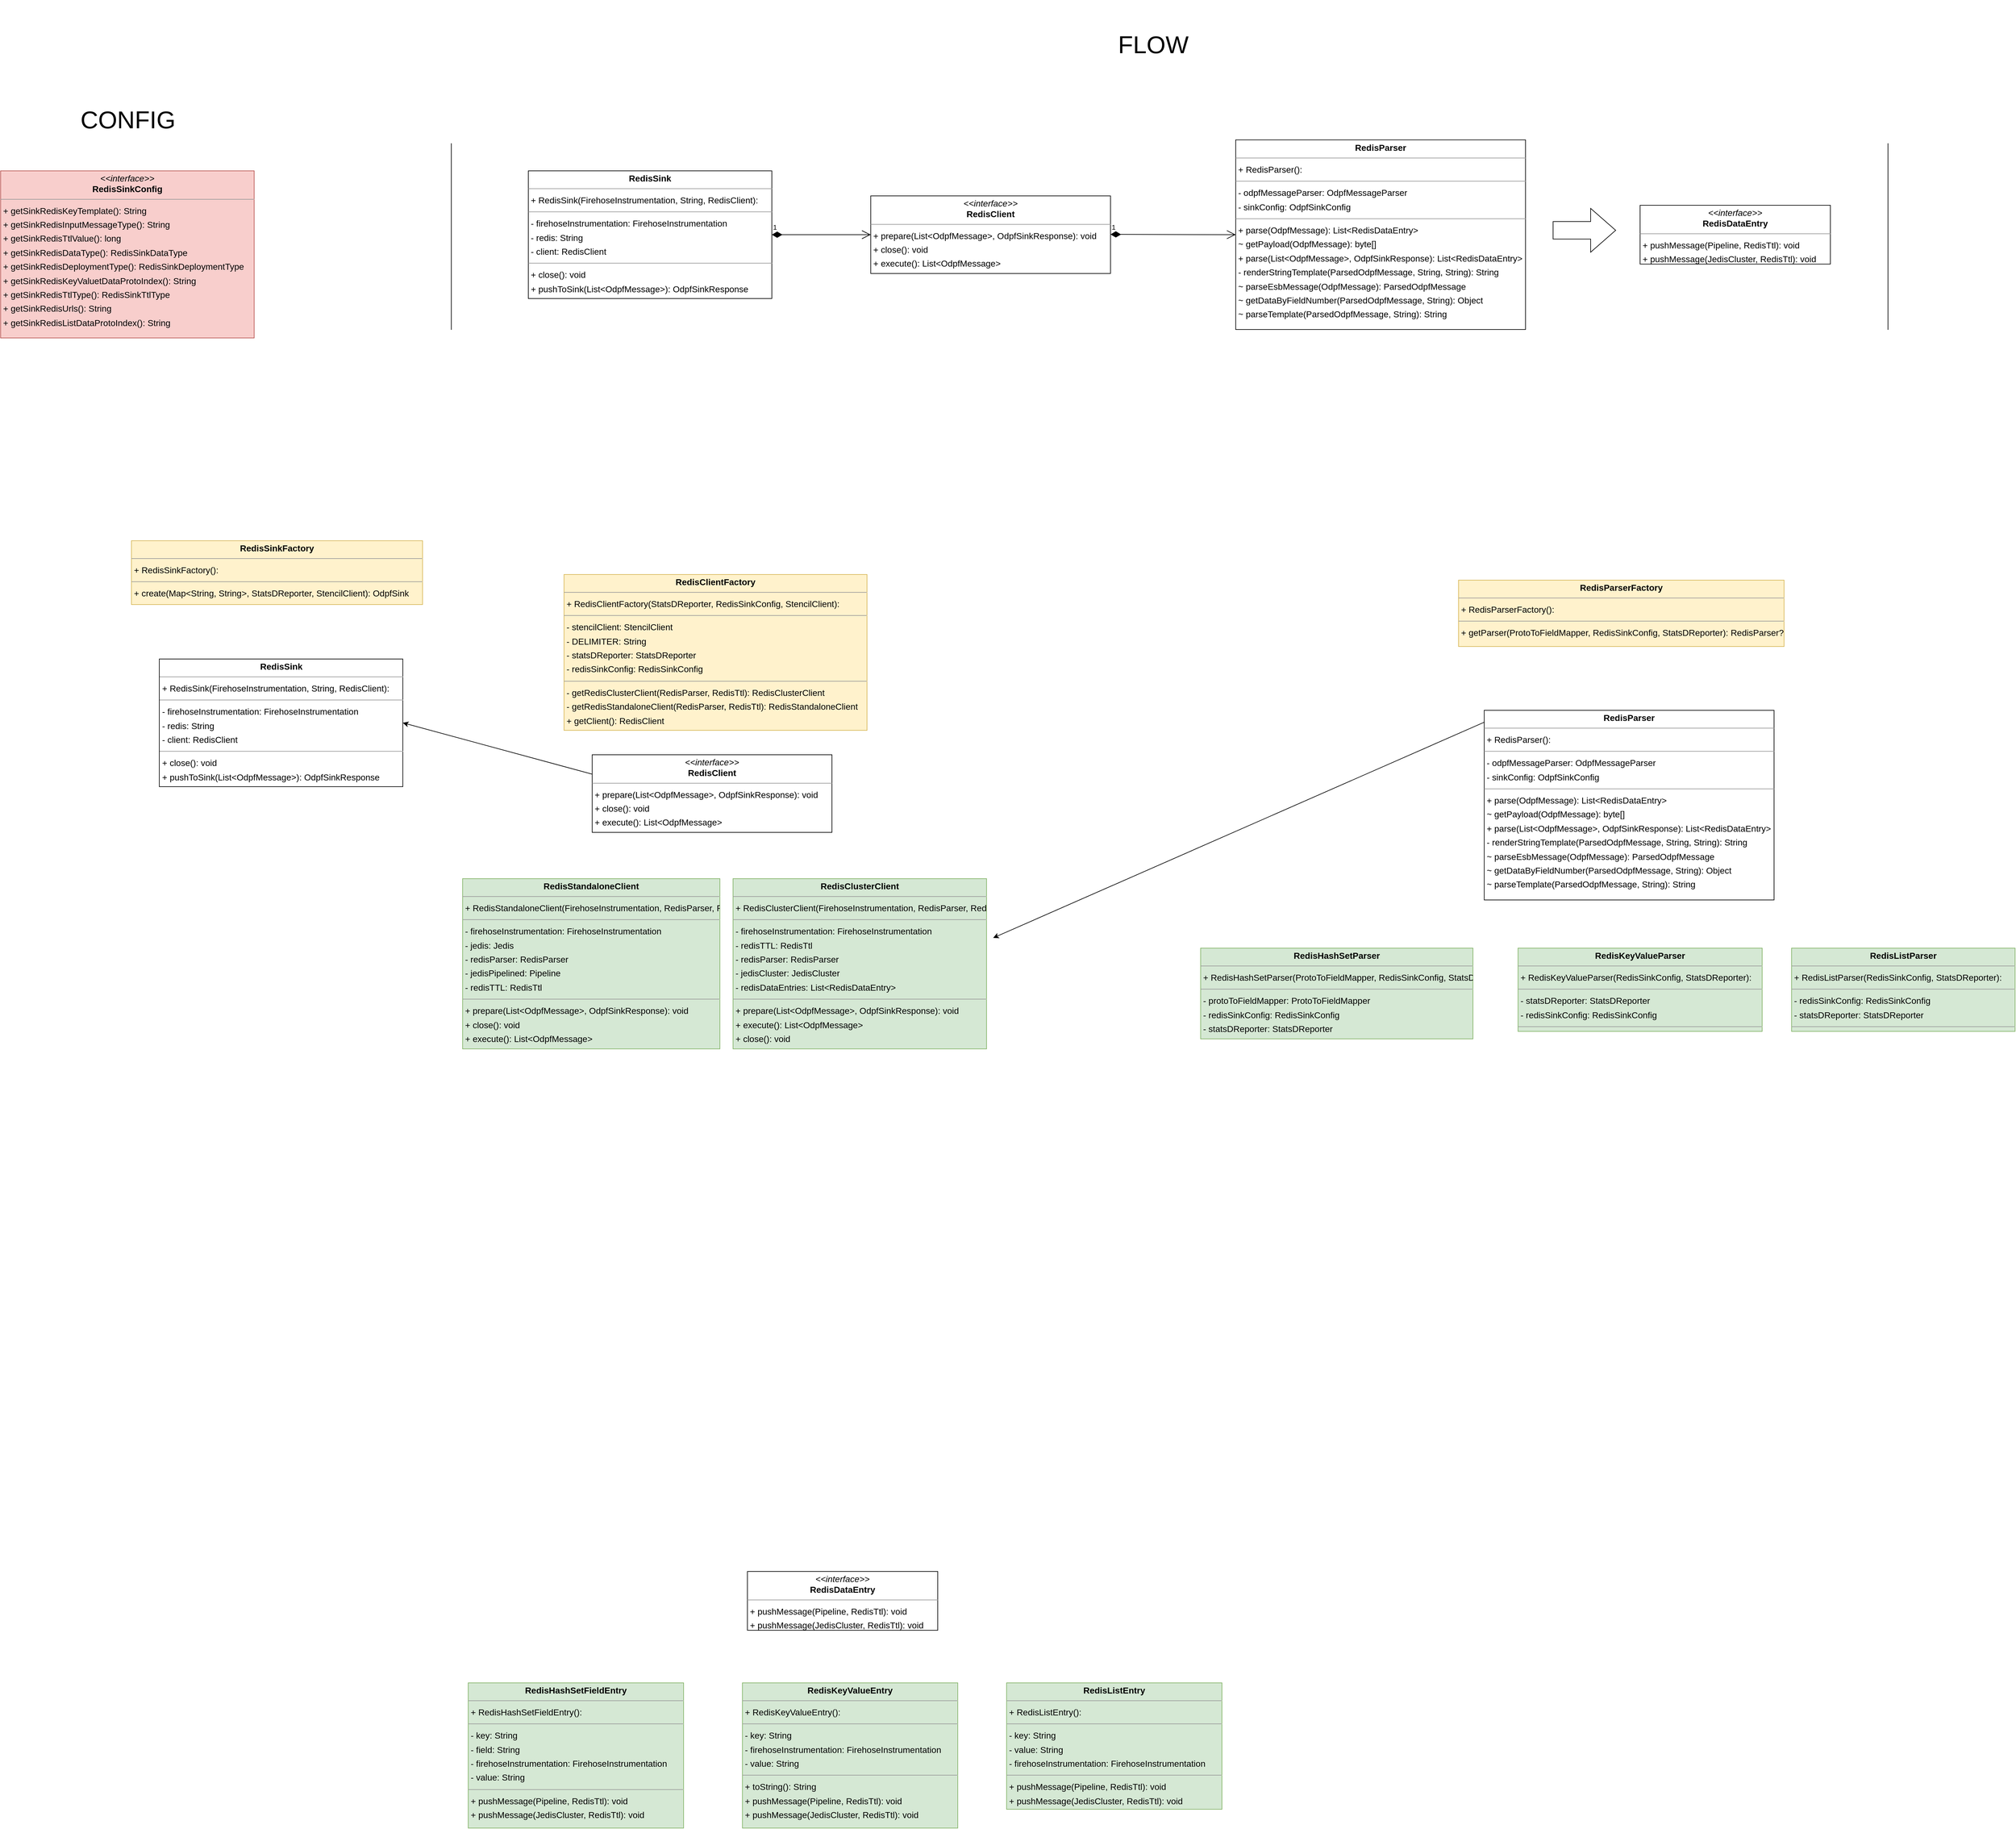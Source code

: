 <mxfile version="20.2.0" type="device"><diagram id="-yzV8Rxxsx1IzovnyUAG" name="Page-1"><mxGraphModel dx="-3530" dy="5695" grid="1" gridSize="9" guides="1" tooltips="1" connect="1" arrows="1" fold="1" page="0" pageScale="1" pageWidth="827" pageHeight="1169" background="none" math="0" shadow="0"><root><mxCell id="0"/><mxCell id="1" parent="0"/><mxCell id="node1" value="&lt;p style=&quot;margin:0px;margin-top:4px;text-align:center;&quot;&gt;&lt;i&gt;&amp;lt;&amp;lt;interface&amp;gt;&amp;gt;&lt;/i&gt;&lt;br/&gt;&lt;b&gt;RedisClient&lt;/b&gt;&lt;/p&gt;&lt;hr size=&quot;1&quot;/&gt;&lt;p style=&quot;margin:0 0 0 4px;line-height:1.6;&quot;&gt;+ prepare(List&amp;lt;OdpfMessage&amp;gt;, OdpfSinkResponse): void&lt;br/&gt;+ close(): void&lt;br/&gt;+ execute(): List&amp;lt;OdpfMessage&amp;gt;&lt;/p&gt;" style="verticalAlign=top;align=left;overflow=fill;fontSize=14;fontFamily=Helvetica;html=1;rounded=0;shadow=0;comic=0;labelBackgroundColor=none;strokeWidth=1;" parent="1" vertex="1"><mxGeometry x="8262" y="-837" width="383" height="124" as="geometry"/></mxCell><mxCell id="node15" value="&lt;p style=&quot;margin:0px;margin-top:4px;text-align:center;&quot;&gt;&lt;b&gt;RedisClientFactory&lt;/b&gt;&lt;/p&gt;&lt;hr size=&quot;1&quot;/&gt;&lt;p style=&quot;margin:0 0 0 4px;line-height:1.6;&quot;&gt;+ RedisClientFactory(StatsDReporter, RedisSinkConfig, StencilClient): &lt;/p&gt;&lt;hr size=&quot;1&quot;/&gt;&lt;p style=&quot;margin:0 0 0 4px;line-height:1.6;&quot;&gt;- stencilClient: StencilClient&lt;br/&gt;- DELIMITER: String&lt;br/&gt;- statsDReporter: StatsDReporter&lt;br/&gt;- redisSinkConfig: RedisSinkConfig&lt;/p&gt;&lt;hr size=&quot;1&quot;/&gt;&lt;p style=&quot;margin:0 0 0 4px;line-height:1.6;&quot;&gt;- getRedisClusterClient(RedisParser, RedisTtl): RedisClusterClient&lt;br/&gt;- getRedisStandaloneClient(RedisParser, RedisTtl): RedisStandaloneClient&lt;br/&gt;+ getClient(): RedisClient&lt;/p&gt;" style="verticalAlign=top;align=left;overflow=fill;fontSize=14;fontFamily=Helvetica;html=1;rounded=0;shadow=0;comic=0;labelBackgroundColor=none;strokeWidth=1;fillColor=#fff2cc;strokeColor=#d6b656;" parent="1" vertex="1"><mxGeometry x="8217" y="-1125" width="484" height="249" as="geometry"/></mxCell><mxCell id="node7" value="&lt;p style=&quot;margin:0px;margin-top:4px;text-align:center;&quot;&gt;&lt;b&gt;RedisClusterClient&lt;/b&gt;&lt;/p&gt;&lt;hr size=&quot;1&quot;/&gt;&lt;p style=&quot;margin:0 0 0 4px;line-height:1.6;&quot;&gt;+ RedisClusterClient(FirehoseInstrumentation, RedisParser, RedisTtl, JedisCluster): &lt;/p&gt;&lt;hr size=&quot;1&quot;/&gt;&lt;p style=&quot;margin:0 0 0 4px;line-height:1.6;&quot;&gt;- firehoseInstrumentation: FirehoseInstrumentation&lt;br/&gt;- redisTTL: RedisTtl&lt;br/&gt;- redisParser: RedisParser&lt;br/&gt;- jedisCluster: JedisCluster&lt;br/&gt;- redisDataEntries: List&amp;lt;RedisDataEntry&amp;gt;&lt;/p&gt;&lt;hr size=&quot;1&quot;/&gt;&lt;p style=&quot;margin:0 0 0 4px;line-height:1.6;&quot;&gt;+ prepare(List&amp;lt;OdpfMessage&amp;gt;, OdpfSinkResponse): void&lt;br/&gt;+ execute(): List&amp;lt;OdpfMessage&amp;gt;&lt;br/&gt;+ close(): void&lt;/p&gt;" style="verticalAlign=top;align=left;overflow=fill;fontSize=14;fontFamily=Helvetica;html=1;rounded=0;shadow=0;comic=0;labelBackgroundColor=none;strokeWidth=1;fillColor=#d5e8d4;strokeColor=#82b366;" parent="1" vertex="1"><mxGeometry x="8487" y="-639" width="405" height="272" as="geometry"/></mxCell><mxCell id="node4" value="&lt;p style=&quot;margin:0px;margin-top:4px;text-align:center;&quot;&gt;&lt;b&gt;RedisHashSetFieldEntry&lt;/b&gt;&lt;/p&gt;&lt;hr size=&quot;1&quot;/&gt;&lt;p style=&quot;margin:0 0 0 4px;line-height:1.6;&quot;&gt;+ RedisHashSetFieldEntry(): &lt;/p&gt;&lt;hr size=&quot;1&quot;/&gt;&lt;p style=&quot;margin:0 0 0 4px;line-height:1.6;&quot;&gt;- key: String&lt;br/&gt;- field: String&lt;br/&gt;- firehoseInstrumentation: FirehoseInstrumentation&lt;br/&gt;- value: String&lt;/p&gt;&lt;hr size=&quot;1&quot;/&gt;&lt;p style=&quot;margin:0 0 0 4px;line-height:1.6;&quot;&gt;+ pushMessage(Pipeline, RedisTtl): void&lt;br/&gt;+ pushMessage(JedisCluster, RedisTtl): void&lt;/p&gt;" style="verticalAlign=top;align=left;overflow=fill;fontSize=14;fontFamily=Helvetica;html=1;rounded=0;shadow=0;comic=0;labelBackgroundColor=none;strokeWidth=1;fillColor=#d5e8d4;strokeColor=#82b366;" parent="1" vertex="1"><mxGeometry x="8064" y="646" width="344" height="232" as="geometry"/></mxCell><mxCell id="node8" value="&lt;p style=&quot;margin:0px;margin-top:4px;text-align:center;&quot;&gt;&lt;b&gt;RedisHashSetParser&lt;/b&gt;&lt;/p&gt;&lt;hr size=&quot;1&quot;/&gt;&lt;p style=&quot;margin:0 0 0 4px;line-height:1.6;&quot;&gt;+ RedisHashSetParser(ProtoToFieldMapper, RedisSinkConfig, StatsDReporter): &lt;/p&gt;&lt;hr size=&quot;1&quot;/&gt;&lt;p style=&quot;margin:0 0 0 4px;line-height:1.6;&quot;&gt;- protoToFieldMapper: ProtoToFieldMapper&lt;br/&gt;- redisSinkConfig: RedisSinkConfig&lt;br/&gt;- statsDReporter: StatsDReporter&lt;/p&gt;&lt;hr size=&quot;1&quot;/&gt;&lt;p style=&quot;margin:0 0 0 4px;line-height:1.6;&quot;&gt;+ parse(OdpfMessage): List&amp;lt;RedisDataEntry&amp;gt;&lt;/p&gt;" style="verticalAlign=top;align=left;overflow=fill;fontSize=14;fontFamily=Helvetica;html=1;rounded=0;shadow=0;comic=0;labelBackgroundColor=none;strokeWidth=1;fillColor=#d5e8d4;strokeColor=#82b366;" parent="1" vertex="1"><mxGeometry x="9234" y="-528" width="435" height="145" as="geometry"/></mxCell><mxCell id="node9" value="&lt;p style=&quot;margin:0px;margin-top:4px;text-align:center;&quot;&gt;&lt;b&gt;RedisKeyValueEntry&lt;/b&gt;&lt;/p&gt;&lt;hr size=&quot;1&quot;/&gt;&lt;p style=&quot;margin:0 0 0 4px;line-height:1.6;&quot;&gt;+ RedisKeyValueEntry(): &lt;/p&gt;&lt;hr size=&quot;1&quot;/&gt;&lt;p style=&quot;margin:0 0 0 4px;line-height:1.6;&quot;&gt;- key: String&lt;br/&gt;- firehoseInstrumentation: FirehoseInstrumentation&lt;br/&gt;- value: String&lt;/p&gt;&lt;hr size=&quot;1&quot;/&gt;&lt;p style=&quot;margin:0 0 0 4px;line-height:1.6;&quot;&gt;+ toString(): String&lt;br/&gt;+ pushMessage(Pipeline, RedisTtl): void&lt;br/&gt;+ pushMessage(JedisCluster, RedisTtl): void&lt;/p&gt;" style="verticalAlign=top;align=left;overflow=fill;fontSize=14;fontFamily=Helvetica;html=1;rounded=0;shadow=0;comic=0;labelBackgroundColor=none;strokeWidth=1;fillColor=#d5e8d4;strokeColor=#82b366;" parent="1" vertex="1"><mxGeometry x="8502" y="646" width="344" height="232" as="geometry"/></mxCell><mxCell id="node10" value="&lt;p style=&quot;margin:0px;margin-top:4px;text-align:center;&quot;&gt;&lt;b&gt;RedisKeyValueParser&lt;/b&gt;&lt;/p&gt;&lt;hr size=&quot;1&quot;/&gt;&lt;p style=&quot;margin:0 0 0 4px;line-height:1.6;&quot;&gt;+ RedisKeyValueParser(RedisSinkConfig, StatsDReporter): &lt;/p&gt;&lt;hr size=&quot;1&quot;/&gt;&lt;p style=&quot;margin:0 0 0 4px;line-height:1.6;&quot;&gt;- statsDReporter: StatsDReporter&lt;br/&gt;- redisSinkConfig: RedisSinkConfig&lt;/p&gt;&lt;hr size=&quot;1&quot;/&gt;&lt;p style=&quot;margin:0 0 0 4px;line-height:1.6;&quot;&gt;+ parse(OdpfMessage): List&amp;lt;RedisDataEntry&amp;gt;&lt;/p&gt;" style="verticalAlign=top;align=left;overflow=fill;fontSize=14;fontFamily=Helvetica;html=1;rounded=0;shadow=0;comic=0;labelBackgroundColor=none;strokeWidth=1;fillColor=#d5e8d4;strokeColor=#82b366;" parent="1" vertex="1"><mxGeometry x="9741" y="-528" width="390" height="133" as="geometry"/></mxCell><mxCell id="node13" value="&lt;p style=&quot;margin:0px;margin-top:4px;text-align:center;&quot;&gt;&lt;b&gt;RedisListEntry&lt;/b&gt;&lt;/p&gt;&lt;hr size=&quot;1&quot;/&gt;&lt;p style=&quot;margin:0 0 0 4px;line-height:1.6;&quot;&gt;+ RedisListEntry(): &lt;/p&gt;&lt;hr size=&quot;1&quot;/&gt;&lt;p style=&quot;margin:0 0 0 4px;line-height:1.6;&quot;&gt;- key: String&lt;br/&gt;- value: String&lt;br/&gt;- firehoseInstrumentation: FirehoseInstrumentation&lt;/p&gt;&lt;hr size=&quot;1&quot;/&gt;&lt;p style=&quot;margin:0 0 0 4px;line-height:1.6;&quot;&gt;+ pushMessage(Pipeline, RedisTtl): void&lt;br/&gt;+ pushMessage(JedisCluster, RedisTtl): void&lt;/p&gt;" style="verticalAlign=top;align=left;overflow=fill;fontSize=14;fontFamily=Helvetica;html=1;rounded=0;shadow=0;comic=0;labelBackgroundColor=none;strokeWidth=1;fillColor=#d5e8d4;strokeColor=#82b366;" parent="1" vertex="1"><mxGeometry x="8924" y="646" width="344" height="202" as="geometry"/></mxCell><mxCell id="node2" value="&lt;p style=&quot;margin:0px;margin-top:4px;text-align:center;&quot;&gt;&lt;b&gt;RedisListParser&lt;/b&gt;&lt;/p&gt;&lt;hr size=&quot;1&quot;/&gt;&lt;p style=&quot;margin:0 0 0 4px;line-height:1.6;&quot;&gt;+ RedisListParser(RedisSinkConfig, StatsDReporter): &lt;/p&gt;&lt;hr size=&quot;1&quot;/&gt;&lt;p style=&quot;margin:0 0 0 4px;line-height:1.6;&quot;&gt;- redisSinkConfig: RedisSinkConfig&lt;br/&gt;- statsDReporter: StatsDReporter&lt;/p&gt;&lt;hr size=&quot;1&quot;/&gt;&lt;p style=&quot;margin:0 0 0 4px;line-height:1.6;&quot;&gt;+ parse(OdpfMessage): List&amp;lt;RedisDataEntry&amp;gt;&lt;/p&gt;" style="verticalAlign=top;align=left;overflow=fill;fontSize=14;fontFamily=Helvetica;html=1;rounded=0;shadow=0;comic=0;labelBackgroundColor=none;strokeWidth=1;fillColor=#d5e8d4;strokeColor=#82b366;" parent="1" vertex="1"><mxGeometry x="10178" y="-528" width="357" height="133" as="geometry"/></mxCell><mxCell id="node14" value="&lt;p style=&quot;margin:0px;margin-top:4px;text-align:center;&quot;&gt;&lt;b&gt;RedisParserFactory&lt;/b&gt;&lt;/p&gt;&lt;hr size=&quot;1&quot;/&gt;&lt;p style=&quot;margin:0 0 0 4px;line-height:1.6;&quot;&gt;+ RedisParserFactory(): &lt;/p&gt;&lt;hr size=&quot;1&quot;/&gt;&lt;p style=&quot;margin:0 0 0 4px;line-height:1.6;&quot;&gt;+ getParser(ProtoToFieldMapper, RedisSinkConfig, StatsDReporter): RedisParser?&lt;/p&gt;" style="verticalAlign=top;align=left;overflow=fill;fontSize=14;fontFamily=Helvetica;html=1;rounded=0;shadow=0;comic=0;labelBackgroundColor=none;strokeWidth=1;fillColor=#fff2cc;strokeColor=#d6b656;" parent="1" vertex="1"><mxGeometry x="9646" y="-1116" width="520" height="106" as="geometry"/></mxCell><mxCell id="node12" value="&lt;p style=&quot;margin:0px;margin-top:4px;text-align:center;&quot;&gt;&lt;b&gt;RedisSink&lt;/b&gt;&lt;/p&gt;&lt;hr size=&quot;1&quot;/&gt;&lt;p style=&quot;margin:0 0 0 4px;line-height:1.6;&quot;&gt;+ RedisSink(FirehoseInstrumentation, String, RedisClient): &lt;/p&gt;&lt;hr size=&quot;1&quot;/&gt;&lt;p style=&quot;margin:0 0 0 4px;line-height:1.6;&quot;&gt;- firehoseInstrumentation: FirehoseInstrumentation&lt;br/&gt;- redis: String&lt;br/&gt;- client: RedisClient&lt;/p&gt;&lt;hr size=&quot;1&quot;/&gt;&lt;p style=&quot;margin:0 0 0 4px;line-height:1.6;&quot;&gt;+ close(): void&lt;br/&gt;+ pushToSink(List&amp;lt;OdpfMessage&amp;gt;): OdpfSinkResponse&lt;/p&gt;" style="verticalAlign=top;align=left;overflow=fill;fontSize=14;fontFamily=Helvetica;html=1;rounded=0;shadow=0;comic=0;labelBackgroundColor=none;strokeWidth=1;" parent="1" vertex="1"><mxGeometry x="7570.5" y="-990" width="389" height="204" as="geometry"/></mxCell><mxCell id="node0" value="&lt;p style=&quot;margin:0px;margin-top:4px;text-align:center;&quot;&gt;&lt;i&gt;&amp;lt;&amp;lt;interface&amp;gt;&amp;gt;&lt;/i&gt;&lt;br/&gt;&lt;b&gt;RedisSinkConfig&lt;/b&gt;&lt;/p&gt;&lt;hr size=&quot;1&quot;/&gt;&lt;p style=&quot;margin:0 0 0 4px;line-height:1.6;&quot;&gt;+ getSinkRedisKeyTemplate(): String&lt;br/&gt;+ getSinkRedisInputMessageType(): String&lt;br/&gt;+ getSinkRedisTtlValue(): long&lt;br/&gt;+ getSinkRedisDataType(): RedisSinkDataType&lt;br/&gt;+ getSinkRedisDeploymentType(): RedisSinkDeploymentType&lt;br/&gt;+ getSinkRedisKeyValuetDataProtoIndex(): String&lt;br/&gt;+ getSinkRedisTtlType(): RedisSinkTtlType&lt;br/&gt;+ getSinkRedisUrls(): String&lt;br/&gt;+ getSinkRedisListDataProtoIndex(): String&lt;/p&gt;" style="verticalAlign=top;align=left;overflow=fill;fontSize=14;fontFamily=Helvetica;html=1;rounded=0;shadow=0;comic=0;labelBackgroundColor=none;strokeWidth=1;fillColor=#f8cecc;strokeColor=#b85450;" parent="1" vertex="1"><mxGeometry x="7317" y="-1770" width="405" height="267" as="geometry"/></mxCell><mxCell id="node3" value="&lt;p style=&quot;margin:0px;margin-top:4px;text-align:center;&quot;&gt;&lt;b&gt;RedisSinkFactory&lt;/b&gt;&lt;/p&gt;&lt;hr size=&quot;1&quot;/&gt;&lt;p style=&quot;margin:0 0 0 4px;line-height:1.6;&quot;&gt;+ RedisSinkFactory(): &lt;/p&gt;&lt;hr size=&quot;1&quot;/&gt;&lt;p style=&quot;margin:0 0 0 4px;line-height:1.6;&quot;&gt;+ create(Map&amp;lt;String, String&amp;gt;, StatsDReporter, StencilClient): OdpfSink&lt;/p&gt;" style="verticalAlign=top;align=left;overflow=fill;fontSize=14;fontFamily=Helvetica;html=1;rounded=0;shadow=0;comic=0;labelBackgroundColor=none;strokeWidth=1;fillColor=#fff2cc;strokeColor=#d6b656;" parent="1" vertex="1"><mxGeometry x="7526" y="-1179" width="465" height="102" as="geometry"/></mxCell><mxCell id="node5" value="&lt;p style=&quot;margin:0px;margin-top:4px;text-align:center;&quot;&gt;&lt;b&gt;RedisStandaloneClient&lt;/b&gt;&lt;/p&gt;&lt;hr size=&quot;1&quot;/&gt;&lt;p style=&quot;margin:0 0 0 4px;line-height:1.6;&quot;&gt;+ RedisStandaloneClient(FirehoseInstrumentation, RedisParser, RedisTtl, Jedis): &lt;/p&gt;&lt;hr size=&quot;1&quot;/&gt;&lt;p style=&quot;margin:0 0 0 4px;line-height:1.6;&quot;&gt;- firehoseInstrumentation: FirehoseInstrumentation&lt;br/&gt;- jedis: Jedis&lt;br/&gt;- redisParser: RedisParser&lt;br/&gt;- jedisPipelined: Pipeline&lt;br/&gt;- redisTTL: RedisTtl&lt;/p&gt;&lt;hr size=&quot;1&quot;/&gt;&lt;p style=&quot;margin:0 0 0 4px;line-height:1.6;&quot;&gt;+ prepare(List&amp;lt;OdpfMessage&amp;gt;, OdpfSinkResponse): void&lt;br/&gt;+ close(): void&lt;br/&gt;+ execute(): List&amp;lt;OdpfMessage&amp;gt;&lt;/p&gt;" style="verticalAlign=top;align=left;overflow=fill;fontSize=14;fontFamily=Helvetica;html=1;rounded=0;shadow=0;comic=0;labelBackgroundColor=none;strokeWidth=1;fillColor=#d5e8d4;strokeColor=#82b366;" parent="1" vertex="1"><mxGeometry x="8055" y="-639" width="411" height="272" as="geometry"/></mxCell><mxCell id="c00fvebxgiSmUEsleggO-6" value="&lt;p style=&quot;margin:0px;margin-top:4px;text-align:center;&quot;&gt;&lt;i&gt;&amp;lt;&amp;lt;interface&amp;gt;&amp;gt;&lt;/i&gt;&lt;br/&gt;&lt;b&gt;RedisDataEntry&lt;/b&gt;&lt;/p&gt;&lt;hr size=&quot;1&quot;/&gt;&lt;p style=&quot;margin:0 0 0 4px;line-height:1.6;&quot;&gt;+ pushMessage(Pipeline, RedisTtl): void&lt;br/&gt;+ pushMessage(JedisCluster, RedisTtl): void&lt;/p&gt;" style="verticalAlign=top;align=left;overflow=fill;fontSize=14;fontFamily=Helvetica;html=1;rounded=0;shadow=0;comic=0;labelBackgroundColor=none;strokeWidth=1;" vertex="1" parent="1"><mxGeometry x="8510" y="468" width="304" height="94" as="geometry"/></mxCell><mxCell id="c00fvebxgiSmUEsleggO-8" value="&lt;p style=&quot;margin:0px;margin-top:4px;text-align:center;&quot;&gt;&lt;b&gt;RedisParser&lt;/b&gt;&lt;/p&gt;&lt;hr size=&quot;1&quot;/&gt;&lt;p style=&quot;margin:0 0 0 4px;line-height:1.6;&quot;&gt;+ RedisParser(): &lt;/p&gt;&lt;hr size=&quot;1&quot;/&gt;&lt;p style=&quot;margin:0 0 0 4px;line-height:1.6;&quot;&gt;- odpfMessageParser: OdpfMessageParser&lt;br/&gt;- sinkConfig: OdpfSinkConfig&lt;/p&gt;&lt;hr size=&quot;1&quot;/&gt;&lt;p style=&quot;margin:0 0 0 4px;line-height:1.6;&quot;&gt;+ parse(OdpfMessage): List&amp;lt;RedisDataEntry&amp;gt;&lt;br/&gt;~ getPayload(OdpfMessage): byte[]&lt;br/&gt;+ parse(List&amp;lt;OdpfMessage&amp;gt;, OdpfSinkResponse): List&amp;lt;RedisDataEntry&amp;gt;&lt;br/&gt;- renderStringTemplate(ParsedOdpfMessage, String, String): String&lt;br/&gt;~ parseEsbMessage(OdpfMessage): ParsedOdpfMessage&lt;br/&gt;~ getDataByFieldNumber(ParsedOdpfMessage, String): Object&lt;br/&gt;~ parseTemplate(ParsedOdpfMessage, String): String&lt;/p&gt;" style="verticalAlign=top;align=left;overflow=fill;fontSize=14;fontFamily=Helvetica;html=1;rounded=0;shadow=0;comic=0;labelBackgroundColor=none;strokeWidth=1;" vertex="1" parent="1"><mxGeometry x="9687" y="-908" width="463" height="303" as="geometry"/></mxCell><mxCell id="c00fvebxgiSmUEsleggO-10" value="&lt;p style=&quot;margin:0px;margin-top:4px;text-align:center;&quot;&gt;&lt;b&gt;RedisSink&lt;/b&gt;&lt;/p&gt;&lt;hr size=&quot;1&quot;/&gt;&lt;p style=&quot;margin:0 0 0 4px;line-height:1.6;&quot;&gt;+ RedisSink(FirehoseInstrumentation, String, RedisClient): &lt;/p&gt;&lt;hr size=&quot;1&quot;/&gt;&lt;p style=&quot;margin:0 0 0 4px;line-height:1.6;&quot;&gt;- firehoseInstrumentation: FirehoseInstrumentation&lt;br/&gt;- redis: String&lt;br/&gt;- client: RedisClient&lt;/p&gt;&lt;hr size=&quot;1&quot;/&gt;&lt;p style=&quot;margin:0 0 0 4px;line-height:1.6;&quot;&gt;+ close(): void&lt;br/&gt;+ pushToSink(List&amp;lt;OdpfMessage&amp;gt;): OdpfSinkResponse&lt;/p&gt;" style="verticalAlign=top;align=left;overflow=fill;fontSize=14;fontFamily=Helvetica;html=1;rounded=0;shadow=0;comic=0;labelBackgroundColor=none;strokeWidth=1;" vertex="1" parent="1"><mxGeometry x="8160" y="-1770" width="389" height="204" as="geometry"/></mxCell><mxCell id="c00fvebxgiSmUEsleggO-11" value="&lt;p style=&quot;margin:0px;margin-top:4px;text-align:center;&quot;&gt;&lt;i&gt;&amp;lt;&amp;lt;interface&amp;gt;&amp;gt;&lt;/i&gt;&lt;br/&gt;&lt;b&gt;RedisClient&lt;/b&gt;&lt;/p&gt;&lt;hr size=&quot;1&quot;/&gt;&lt;p style=&quot;margin:0 0 0 4px;line-height:1.6;&quot;&gt;+ prepare(List&amp;lt;OdpfMessage&amp;gt;, OdpfSinkResponse): void&lt;br/&gt;+ close(): void&lt;br/&gt;+ execute(): List&amp;lt;OdpfMessage&amp;gt;&lt;/p&gt;" style="verticalAlign=top;align=left;overflow=fill;fontSize=14;fontFamily=Helvetica;html=1;rounded=0;shadow=0;comic=0;labelBackgroundColor=none;strokeWidth=1;" vertex="1" parent="1"><mxGeometry x="8707" y="-1730" width="383" height="124" as="geometry"/></mxCell><mxCell id="c00fvebxgiSmUEsleggO-12" value="&lt;p style=&quot;margin:0px;margin-top:4px;text-align:center;&quot;&gt;&lt;b&gt;RedisParser&lt;/b&gt;&lt;/p&gt;&lt;hr size=&quot;1&quot;/&gt;&lt;p style=&quot;margin:0 0 0 4px;line-height:1.6;&quot;&gt;+ RedisParser(): &lt;/p&gt;&lt;hr size=&quot;1&quot;/&gt;&lt;p style=&quot;margin:0 0 0 4px;line-height:1.6;&quot;&gt;- odpfMessageParser: OdpfMessageParser&lt;br/&gt;- sinkConfig: OdpfSinkConfig&lt;/p&gt;&lt;hr size=&quot;1&quot;/&gt;&lt;p style=&quot;margin:0 0 0 4px;line-height:1.6;&quot;&gt;+ parse(OdpfMessage): List&amp;lt;RedisDataEntry&amp;gt;&lt;br/&gt;~ getPayload(OdpfMessage): byte[]&lt;br/&gt;+ parse(List&amp;lt;OdpfMessage&amp;gt;, OdpfSinkResponse): List&amp;lt;RedisDataEntry&amp;gt;&lt;br/&gt;- renderStringTemplate(ParsedOdpfMessage, String, String): String&lt;br/&gt;~ parseEsbMessage(OdpfMessage): ParsedOdpfMessage&lt;br/&gt;~ getDataByFieldNumber(ParsedOdpfMessage, String): Object&lt;br/&gt;~ parseTemplate(ParsedOdpfMessage, String): String&lt;/p&gt;" style="verticalAlign=top;align=left;overflow=fill;fontSize=14;fontFamily=Helvetica;html=1;rounded=0;shadow=0;comic=0;labelBackgroundColor=none;strokeWidth=1;" vertex="1" parent="1"><mxGeometry x="9290" y="-1819.5" width="463" height="303" as="geometry"/></mxCell><mxCell id="c00fvebxgiSmUEsleggO-13" value="&lt;p style=&quot;margin:0px;margin-top:4px;text-align:center;&quot;&gt;&lt;i&gt;&amp;lt;&amp;lt;interface&amp;gt;&amp;gt;&lt;/i&gt;&lt;br/&gt;&lt;b&gt;RedisDataEntry&lt;/b&gt;&lt;/p&gt;&lt;hr size=&quot;1&quot;/&gt;&lt;p style=&quot;margin:0 0 0 4px;line-height:1.6;&quot;&gt;+ pushMessage(Pipeline, RedisTtl): void&lt;br/&gt;+ pushMessage(JedisCluster, RedisTtl): void&lt;/p&gt;" style="verticalAlign=top;align=left;overflow=fill;fontSize=14;fontFamily=Helvetica;html=1;rounded=0;shadow=0;comic=0;labelBackgroundColor=none;strokeWidth=1;" vertex="1" parent="1"><mxGeometry x="9936" y="-1715" width="304" height="94" as="geometry"/></mxCell><mxCell id="c00fvebxgiSmUEsleggO-14" value="1" style="endArrow=open;html=1;endSize=12;startArrow=diamondThin;startSize=14;startFill=1;edgeStyle=orthogonalEdgeStyle;align=left;verticalAlign=bottom;rounded=0;exitX=1;exitY=0.5;exitDx=0;exitDy=0;entryX=0;entryY=0.5;entryDx=0;entryDy=0;" edge="1" parent="1" source="c00fvebxgiSmUEsleggO-10" target="c00fvebxgiSmUEsleggO-11"><mxGeometry x="-1" y="3" relative="1" as="geometry"><mxPoint x="8559" y="-1440" as="sourcePoint"/><mxPoint x="8719" y="-1440" as="targetPoint"/></mxGeometry></mxCell><mxCell id="c00fvebxgiSmUEsleggO-15" value="1" style="endArrow=open;html=1;endSize=12;startArrow=diamondThin;startSize=14;startFill=1;edgeStyle=orthogonalEdgeStyle;align=left;verticalAlign=bottom;rounded=0;exitX=1;exitY=0.5;exitDx=0;exitDy=0;entryX=0;entryY=0.5;entryDx=0;entryDy=0;" edge="1" parent="1" target="c00fvebxgiSmUEsleggO-12"><mxGeometry x="-1" y="3" relative="1" as="geometry"><mxPoint x="9090" y="-1668.48" as="sourcePoint"/><mxPoint x="9248" y="-1668.48" as="targetPoint"/></mxGeometry></mxCell><mxCell id="c00fvebxgiSmUEsleggO-18" value="" style="html=1;shadow=0;dashed=0;align=center;verticalAlign=middle;shape=mxgraph.arrows2.arrow;dy=0.6;dx=40;notch=0;" vertex="1" parent="1"><mxGeometry x="9797" y="-1710" width="100" height="70" as="geometry"/></mxCell><mxCell id="c00fvebxgiSmUEsleggO-22" value="" style="shape=partialRectangle;whiteSpace=wrap;html=1;top=0;bottom=0;fillColor=none;labelBackgroundColor=#000099;" vertex="1" parent="1"><mxGeometry x="8037" y="-1813.5" width="2295" height="297" as="geometry"/></mxCell><mxCell id="c00fvebxgiSmUEsleggO-24" value="&lt;p style=&quot;line-height: 1.4; font-size: 39px;&quot;&gt;FLOW&lt;/p&gt;" style="text;html=1;align=center;verticalAlign=middle;resizable=0;points=[];autosize=1;strokeColor=none;fillColor=none;" vertex="1" parent="1"><mxGeometry x="9090" y="-2043" width="135" height="144" as="geometry"/></mxCell><mxCell id="c00fvebxgiSmUEsleggO-25" value="CONFIG" style="text;html=1;align=center;verticalAlign=middle;resizable=0;points=[];autosize=1;strokeColor=none;fillColor=none;fontSize=39;" vertex="1" parent="1"><mxGeometry x="7434" y="-1882.5" width="171" height="63" as="geometry"/></mxCell><mxCell id="c00fvebxgiSmUEsleggO-31" value="" style="endArrow=classic;html=1;rounded=0;fontSize=39;entryX=1;entryY=0.5;entryDx=0;entryDy=0;exitX=0;exitY=0.25;exitDx=0;exitDy=0;" edge="1" parent="1" source="node1" target="node12"><mxGeometry width="50" height="50" relative="1" as="geometry"><mxPoint x="8631" y="-769" as="sourcePoint"/><mxPoint x="8681" y="-819" as="targetPoint"/></mxGeometry></mxCell><mxCell id="c00fvebxgiSmUEsleggO-32" value="" style="endArrow=classic;html=1;rounded=0;fontSize=39;exitX=0.001;exitY=0.062;exitDx=0;exitDy=0;exitPerimeter=0;entryX=1.026;entryY=0.348;entryDx=0;entryDy=0;entryPerimeter=0;" edge="1" parent="1" source="c00fvebxgiSmUEsleggO-8" target="node7"><mxGeometry width="50" height="50" relative="1" as="geometry"><mxPoint x="9153" y="-769" as="sourcePoint"/><mxPoint x="9203" y="-819" as="targetPoint"/></mxGeometry></mxCell></root></mxGraphModel></diagram></mxfile>